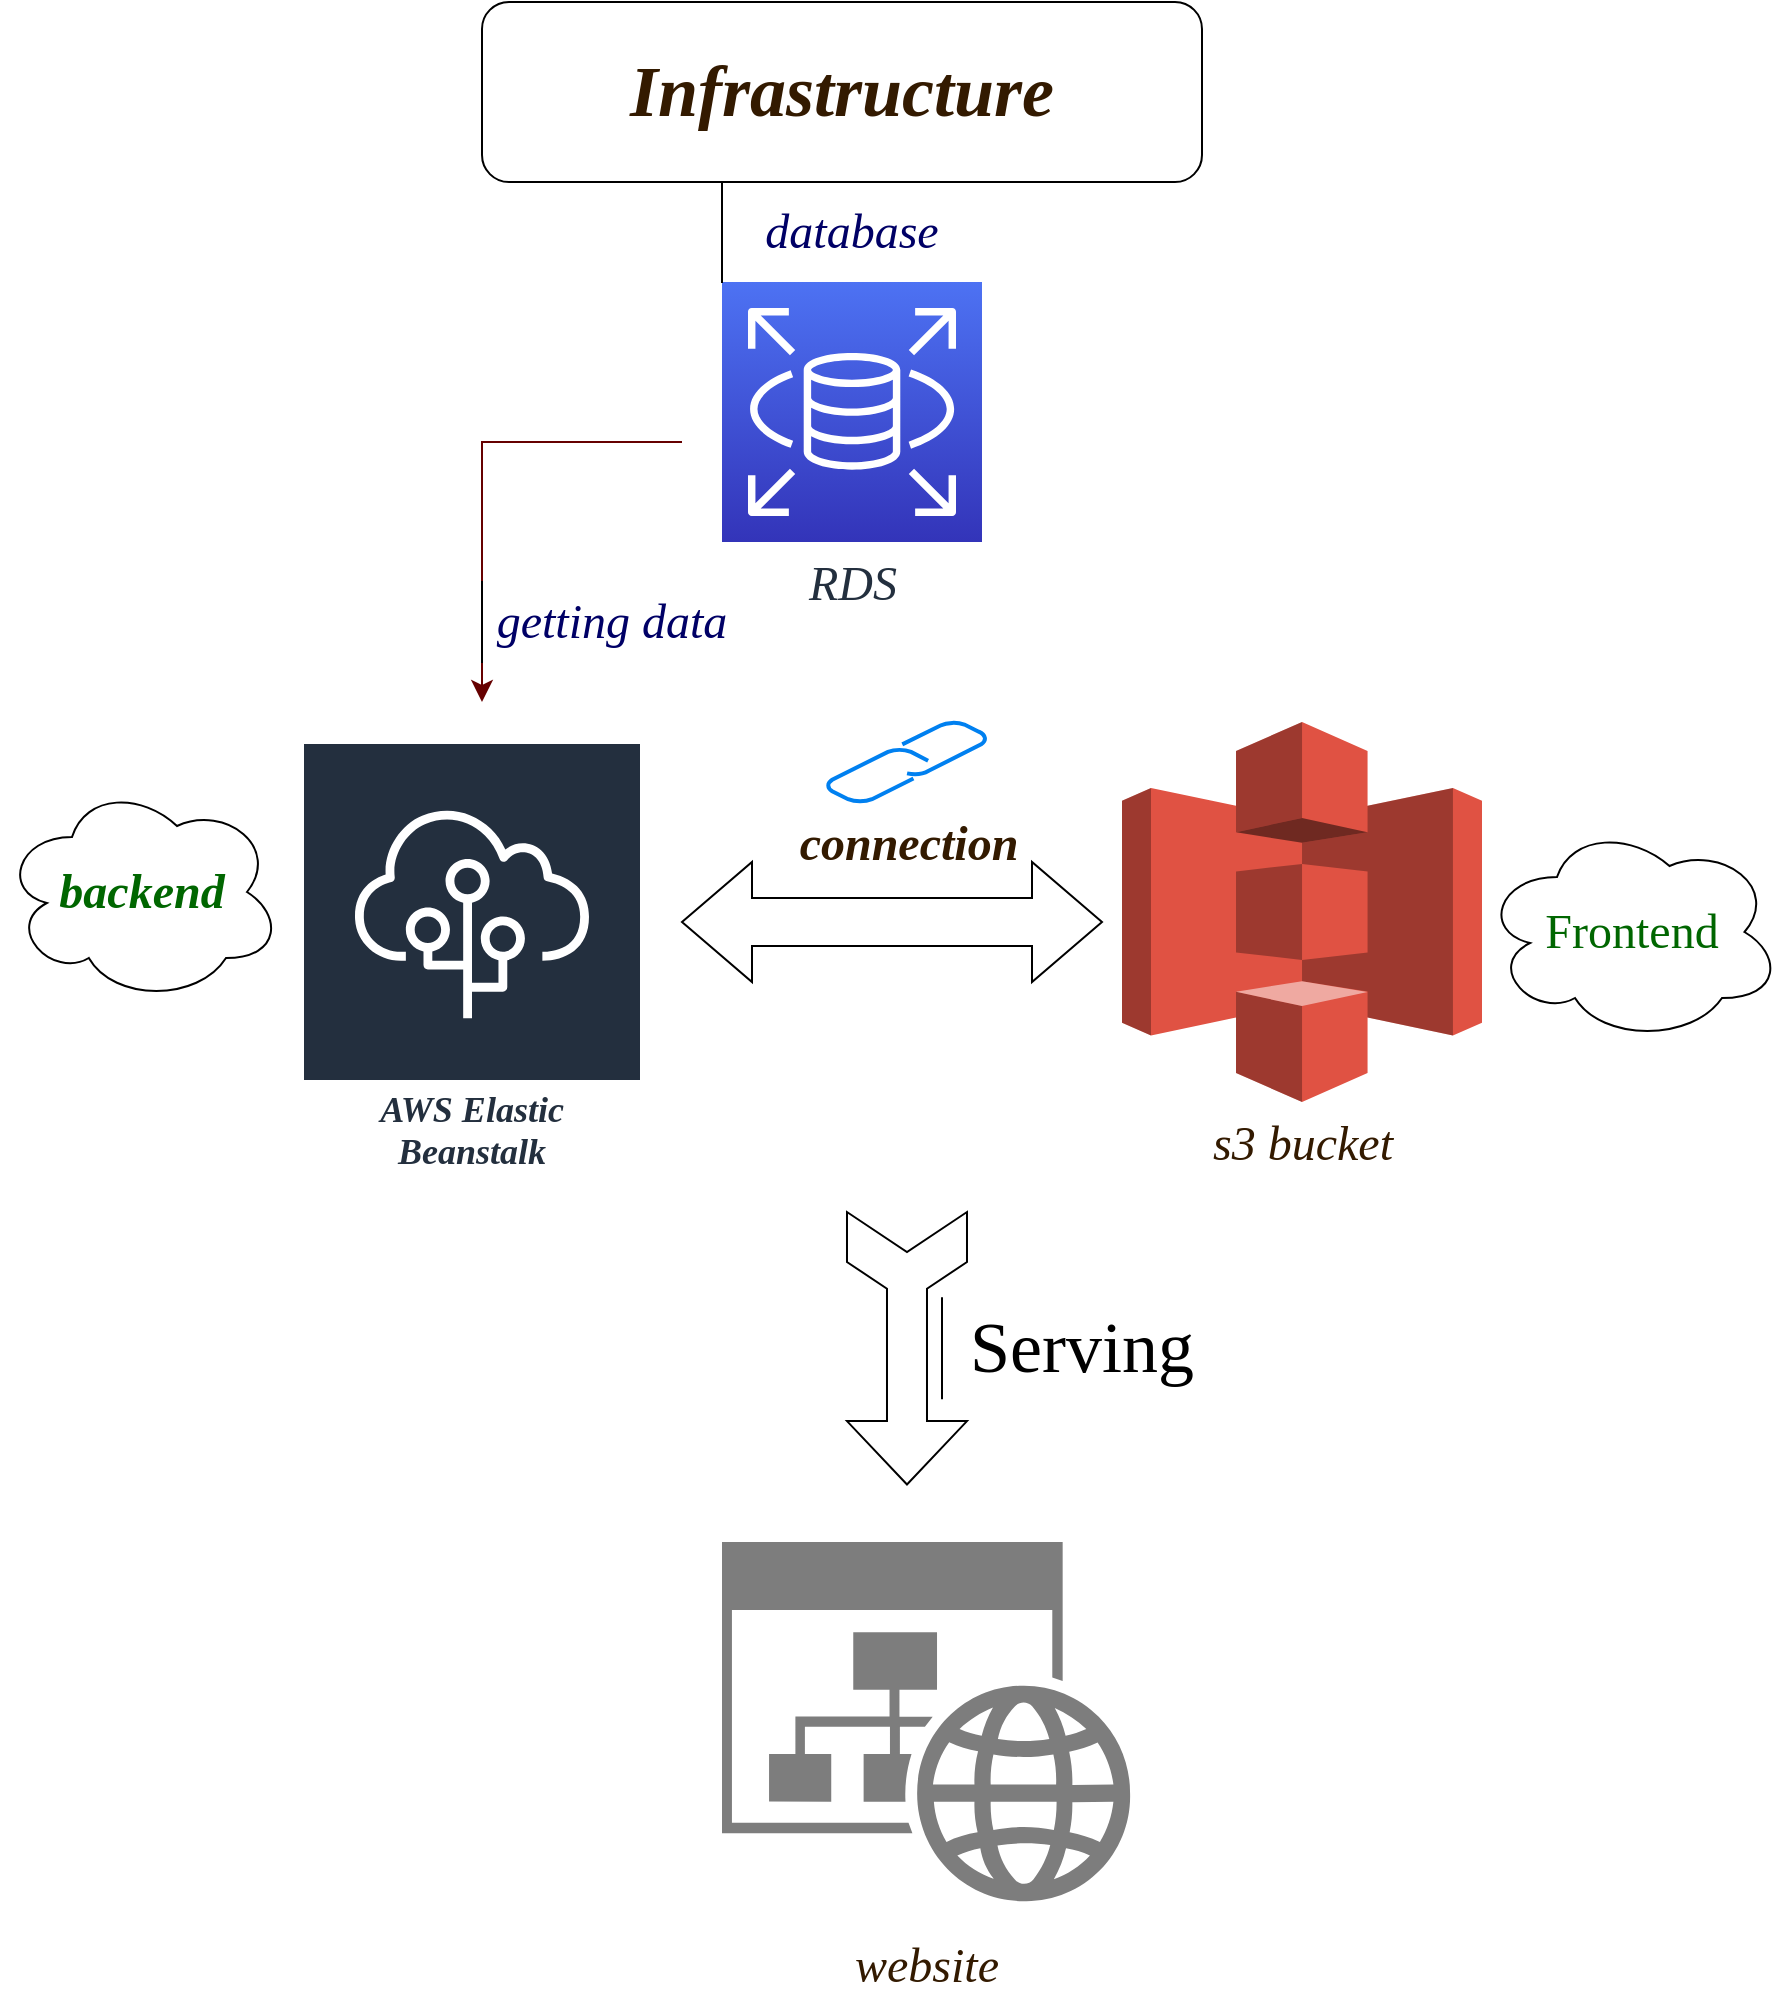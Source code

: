 <mxfile version="20.7.4" type="github">
  <diagram id="bFvzltIdOXOrRgXnoozT" name="Page-1">
    <mxGraphModel dx="2450" dy="1746" grid="1" gridSize="10" guides="1" tooltips="1" connect="1" arrows="1" fold="1" page="1" pageScale="1" pageWidth="850" pageHeight="1100" math="0" shadow="0">
      <root>
        <mxCell id="0" />
        <mxCell id="1" parent="0" />
        <mxCell id="tcmqe_ogdBvdk2FHcx4M-1" value="&lt;span style=&quot;text-align: start; background-color: rgb(255, 255, 255);&quot;&gt;&lt;font color=&quot;#331a00&quot; face=&quot;Times New Roman&quot; style=&quot;font-size: 36px;&quot;&gt;&lt;i style=&quot;&quot;&gt;&lt;b style=&quot;&quot;&gt;Infrastructure&lt;/b&gt;&lt;/i&gt;&lt;/font&gt;&lt;/span&gt;" style="rounded=1;whiteSpace=wrap;html=1;" vertex="1" parent="1">
          <mxGeometry x="220" y="-20" width="360" height="90" as="geometry" />
        </mxCell>
        <mxCell id="tcmqe_ogdBvdk2FHcx4M-6" value="&lt;i&gt;&lt;font style=&quot;font-size: 24px;&quot;&gt;website&lt;/font&gt;&lt;/i&gt;" style="sketch=0;aspect=fixed;pointerEvents=1;shadow=0;dashed=0;html=1;strokeColor=none;labelPosition=center;verticalLabelPosition=bottom;verticalAlign=top;align=center;shape=mxgraph.mscae.enterprise.website_generic;fillColor=#7D7D7D;fontFamily=Times New Roman;fontSize=36;fontColor=#331A00;" vertex="1" parent="1">
          <mxGeometry x="340" y="750" width="204.55" height="180" as="geometry" />
        </mxCell>
        <mxCell id="tcmqe_ogdBvdk2FHcx4M-7" value="&lt;i&gt;s3 bucket&lt;/i&gt;" style="outlineConnect=0;dashed=0;verticalLabelPosition=bottom;verticalAlign=top;align=center;html=1;shape=mxgraph.aws3.s3;fillColor=#E05243;gradientColor=none;fontFamily=Times New Roman;fontSize=24;fontColor=#331A00;" vertex="1" parent="1">
          <mxGeometry x="540" y="340" width="180" height="190" as="geometry" />
        </mxCell>
        <mxCell id="tcmqe_ogdBvdk2FHcx4M-8" value="&lt;font style=&quot;font-size: 18px;&quot;&gt;&lt;i&gt;AWS Elastic Beanstalk&lt;/i&gt;&lt;/font&gt;" style="sketch=0;outlineConnect=0;fontColor=#232F3E;gradientColor=none;strokeColor=#ffffff;fillColor=#232F3E;dashed=0;verticalLabelPosition=middle;verticalAlign=bottom;align=center;html=1;whiteSpace=wrap;fontSize=10;fontStyle=1;spacing=3;shape=mxgraph.aws4.productIcon;prIcon=mxgraph.aws4.elastic_beanstalk;fontFamily=Times New Roman;" vertex="1" parent="1">
          <mxGeometry x="130" y="350" width="170" height="220" as="geometry" />
        </mxCell>
        <mxCell id="tcmqe_ogdBvdk2FHcx4M-11" value="&lt;font style=&quot;font-size: 24px;&quot;&gt;&lt;i&gt;RDS&lt;/i&gt;&lt;/font&gt;" style="sketch=0;points=[[0,0,0],[0.25,0,0],[0.5,0,0],[0.75,0,0],[1,0,0],[0,1,0],[0.25,1,0],[0.5,1,0],[0.75,1,0],[1,1,0],[0,0.25,0],[0,0.5,0],[0,0.75,0],[1,0.25,0],[1,0.5,0],[1,0.75,0]];outlineConnect=0;fontColor=#232F3E;gradientColor=#4D72F3;gradientDirection=north;fillColor=#3334B9;strokeColor=#ffffff;dashed=0;verticalLabelPosition=bottom;verticalAlign=top;align=center;html=1;fontSize=12;fontStyle=0;aspect=fixed;shape=mxgraph.aws4.resourceIcon;resIcon=mxgraph.aws4.rds;fontFamily=Times New Roman;" vertex="1" parent="1">
          <mxGeometry x="340" y="120" width="130" height="130" as="geometry" />
        </mxCell>
        <mxCell id="tcmqe_ogdBvdk2FHcx4M-13" value="" style="edgeStyle=segmentEdgeStyle;endArrow=classic;html=1;curved=0;rounded=0;endSize=8;startSize=8;fontFamily=Times New Roman;fontSize=24;fontColor=#331A00;strokeColor=#660000;" edge="1" parent="1">
          <mxGeometry x="1" y="255" width="50" height="50" relative="1" as="geometry">
            <mxPoint x="320" y="200" as="sourcePoint" />
            <mxPoint x="220" y="330" as="targetPoint" />
            <Array as="points">
              <mxPoint x="220" y="200" />
              <mxPoint x="220" y="320" />
            </Array>
            <mxPoint x="65" y="-170" as="offset" />
          </mxGeometry>
        </mxCell>
        <mxCell id="tcmqe_ogdBvdk2FHcx4M-14" value="" style="html=1;shadow=0;dashed=0;align=center;verticalAlign=middle;shape=mxgraph.arrows2.twoWayArrow;dy=0.6;dx=35;fontFamily=Times New Roman;fontSize=24;fontColor=#331A00;" vertex="1" parent="1">
          <mxGeometry x="320" y="410" width="210" height="60" as="geometry" />
        </mxCell>
        <mxCell id="tcmqe_ogdBvdk2FHcx4M-15" value="&lt;i&gt;&lt;b&gt;&lt;font color=&quot;#006600&quot;&gt;backend&lt;/font&gt;&lt;/b&gt;&lt;/i&gt;" style="ellipse;shape=cloud;whiteSpace=wrap;html=1;fontFamily=Times New Roman;fontSize=24;fontColor=#331A00;" vertex="1" parent="1">
          <mxGeometry x="-20" y="370" width="140" height="110" as="geometry" />
        </mxCell>
        <mxCell id="tcmqe_ogdBvdk2FHcx4M-16" value="Frontend" style="ellipse;shape=cloud;whiteSpace=wrap;html=1;fontFamily=Times New Roman;fontSize=24;fontColor=#006600;" vertex="1" parent="1">
          <mxGeometry x="720" y="390" width="150" height="110" as="geometry" />
        </mxCell>
        <mxCell id="tcmqe_ogdBvdk2FHcx4M-17" value="" style="html=1;shadow=0;dashed=0;align=center;verticalAlign=middle;shape=mxgraph.arrows2.tailedNotchedArrow;dy1=10;dx1=31.71;notch=20;arrowHead=20;dx2=25;dy2=30;fontFamily=Times New Roman;fontSize=24;fontColor=#006600;rotation=90;" vertex="1" parent="1">
          <mxGeometry x="364.37" y="540.63" width="136.25" height="225" as="geometry" />
        </mxCell>
        <mxCell id="tcmqe_ogdBvdk2FHcx4M-21" value="&lt;i&gt;&lt;font color=&quot;#000066&quot; style=&quot;font-size: 24px;&quot;&gt;getting data&lt;/font&gt;&lt;/i&gt;" style="shape=partialRectangle;whiteSpace=wrap;html=1;right=0;top=0;bottom=0;fillColor=none;routingCenterX=-0.5;fontFamily=Times New Roman;fontSize=24;fontColor=#006600;" vertex="1" parent="1">
          <mxGeometry x="220" y="270" width="130" height="40" as="geometry" />
        </mxCell>
        <mxCell id="tcmqe_ogdBvdk2FHcx4M-23" value="&lt;i&gt;database&lt;/i&gt;" style="shape=partialRectangle;whiteSpace=wrap;html=1;right=0;top=0;bottom=0;fillColor=none;routingCenterX=-0.5;fontFamily=Times New Roman;fontSize=24;fontColor=#000066;" vertex="1" parent="1">
          <mxGeometry x="340" y="70" width="130" height="50" as="geometry" />
        </mxCell>
        <mxCell id="tcmqe_ogdBvdk2FHcx4M-26" value="&lt;b&gt;&lt;i&gt;&lt;font color=&quot;#331a00&quot;&gt;connection&lt;/font&gt;&lt;/i&gt;&lt;/b&gt;" style="html=1;verticalLabelPosition=bottom;align=center;labelBackgroundColor=#ffffff;verticalAlign=top;strokeWidth=2;strokeColor=#0080F0;shadow=0;dashed=0;shape=mxgraph.ios7.icons.link;fontFamily=Times New Roman;fontSize=24;fontColor=#000066;" vertex="1" parent="1">
          <mxGeometry x="392.5" y="340" width="80" height="40" as="geometry" />
        </mxCell>
        <mxCell id="tcmqe_ogdBvdk2FHcx4M-28" value="Serving" style="shape=partialRectangle;whiteSpace=wrap;html=1;right=0;top=0;bottom=0;fillColor=none;routingCenterX=-0.5;fontFamily=Times New Roman;fontSize=36;fontColor=#000000;" vertex="1" parent="1">
          <mxGeometry x="450" y="628.13" width="140" height="50" as="geometry" />
        </mxCell>
      </root>
    </mxGraphModel>
  </diagram>
</mxfile>

